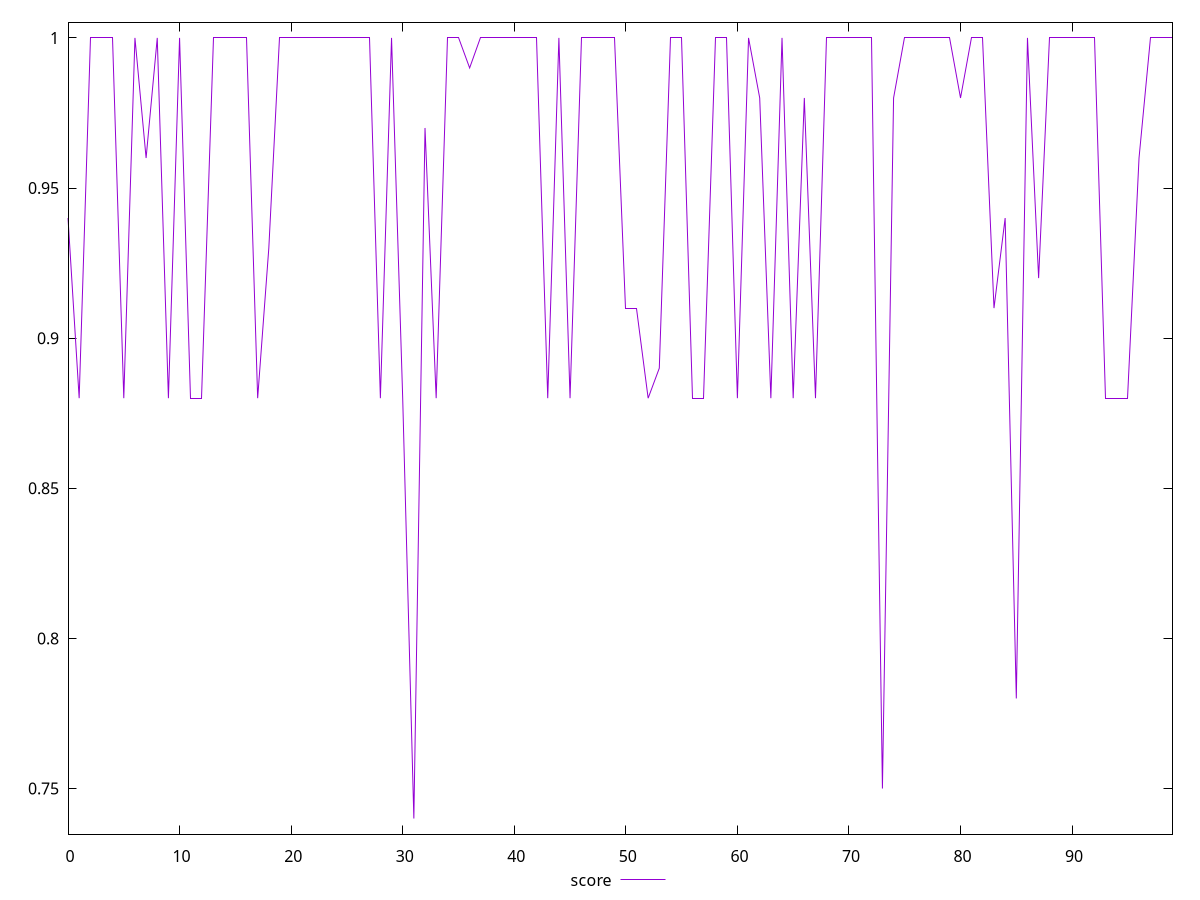 reset

$score <<EOF
0 0.94
1 0.88
2 1
3 1
4 1
5 0.88
6 1
7 0.96
8 1
9 0.88
10 1
11 0.88
12 0.88
13 1
14 1
15 1
16 1
17 0.88
18 0.93
19 1
20 1
21 1
22 1
23 1
24 1
25 1
26 1
27 1
28 0.88
29 1
30 0.88
31 0.74
32 0.97
33 0.88
34 1
35 1
36 0.99
37 1
38 1
39 1
40 1
41 1
42 1
43 0.88
44 1
45 0.88
46 1
47 1
48 1
49 1
50 0.91
51 0.91
52 0.88
53 0.89
54 1
55 1
56 0.88
57 0.88
58 1
59 1
60 0.88
61 1
62 0.98
63 0.88
64 1
65 0.88
66 0.98
67 0.88
68 1
69 1
70 1
71 1
72 1
73 0.75
74 0.98
75 1
76 1
77 1
78 1
79 1
80 0.98
81 1
82 1
83 0.91
84 0.94
85 0.78
86 1
87 0.92
88 1
89 1
90 1
91 1
92 1
93 0.88
94 0.88
95 0.88
96 0.96
97 1
98 1
99 1
EOF

set key outside below
set xrange [0:99]
set yrange [0.7348:1.0052]
set trange [0.7348:1.0052]
set terminal svg size 640, 500 enhanced background rgb 'white'
set output "report_00013_2021-02-09T12-04-24.940Z/unminified-javascript/samples/pages/score/values.svg"

plot $score title "score" with line

reset

